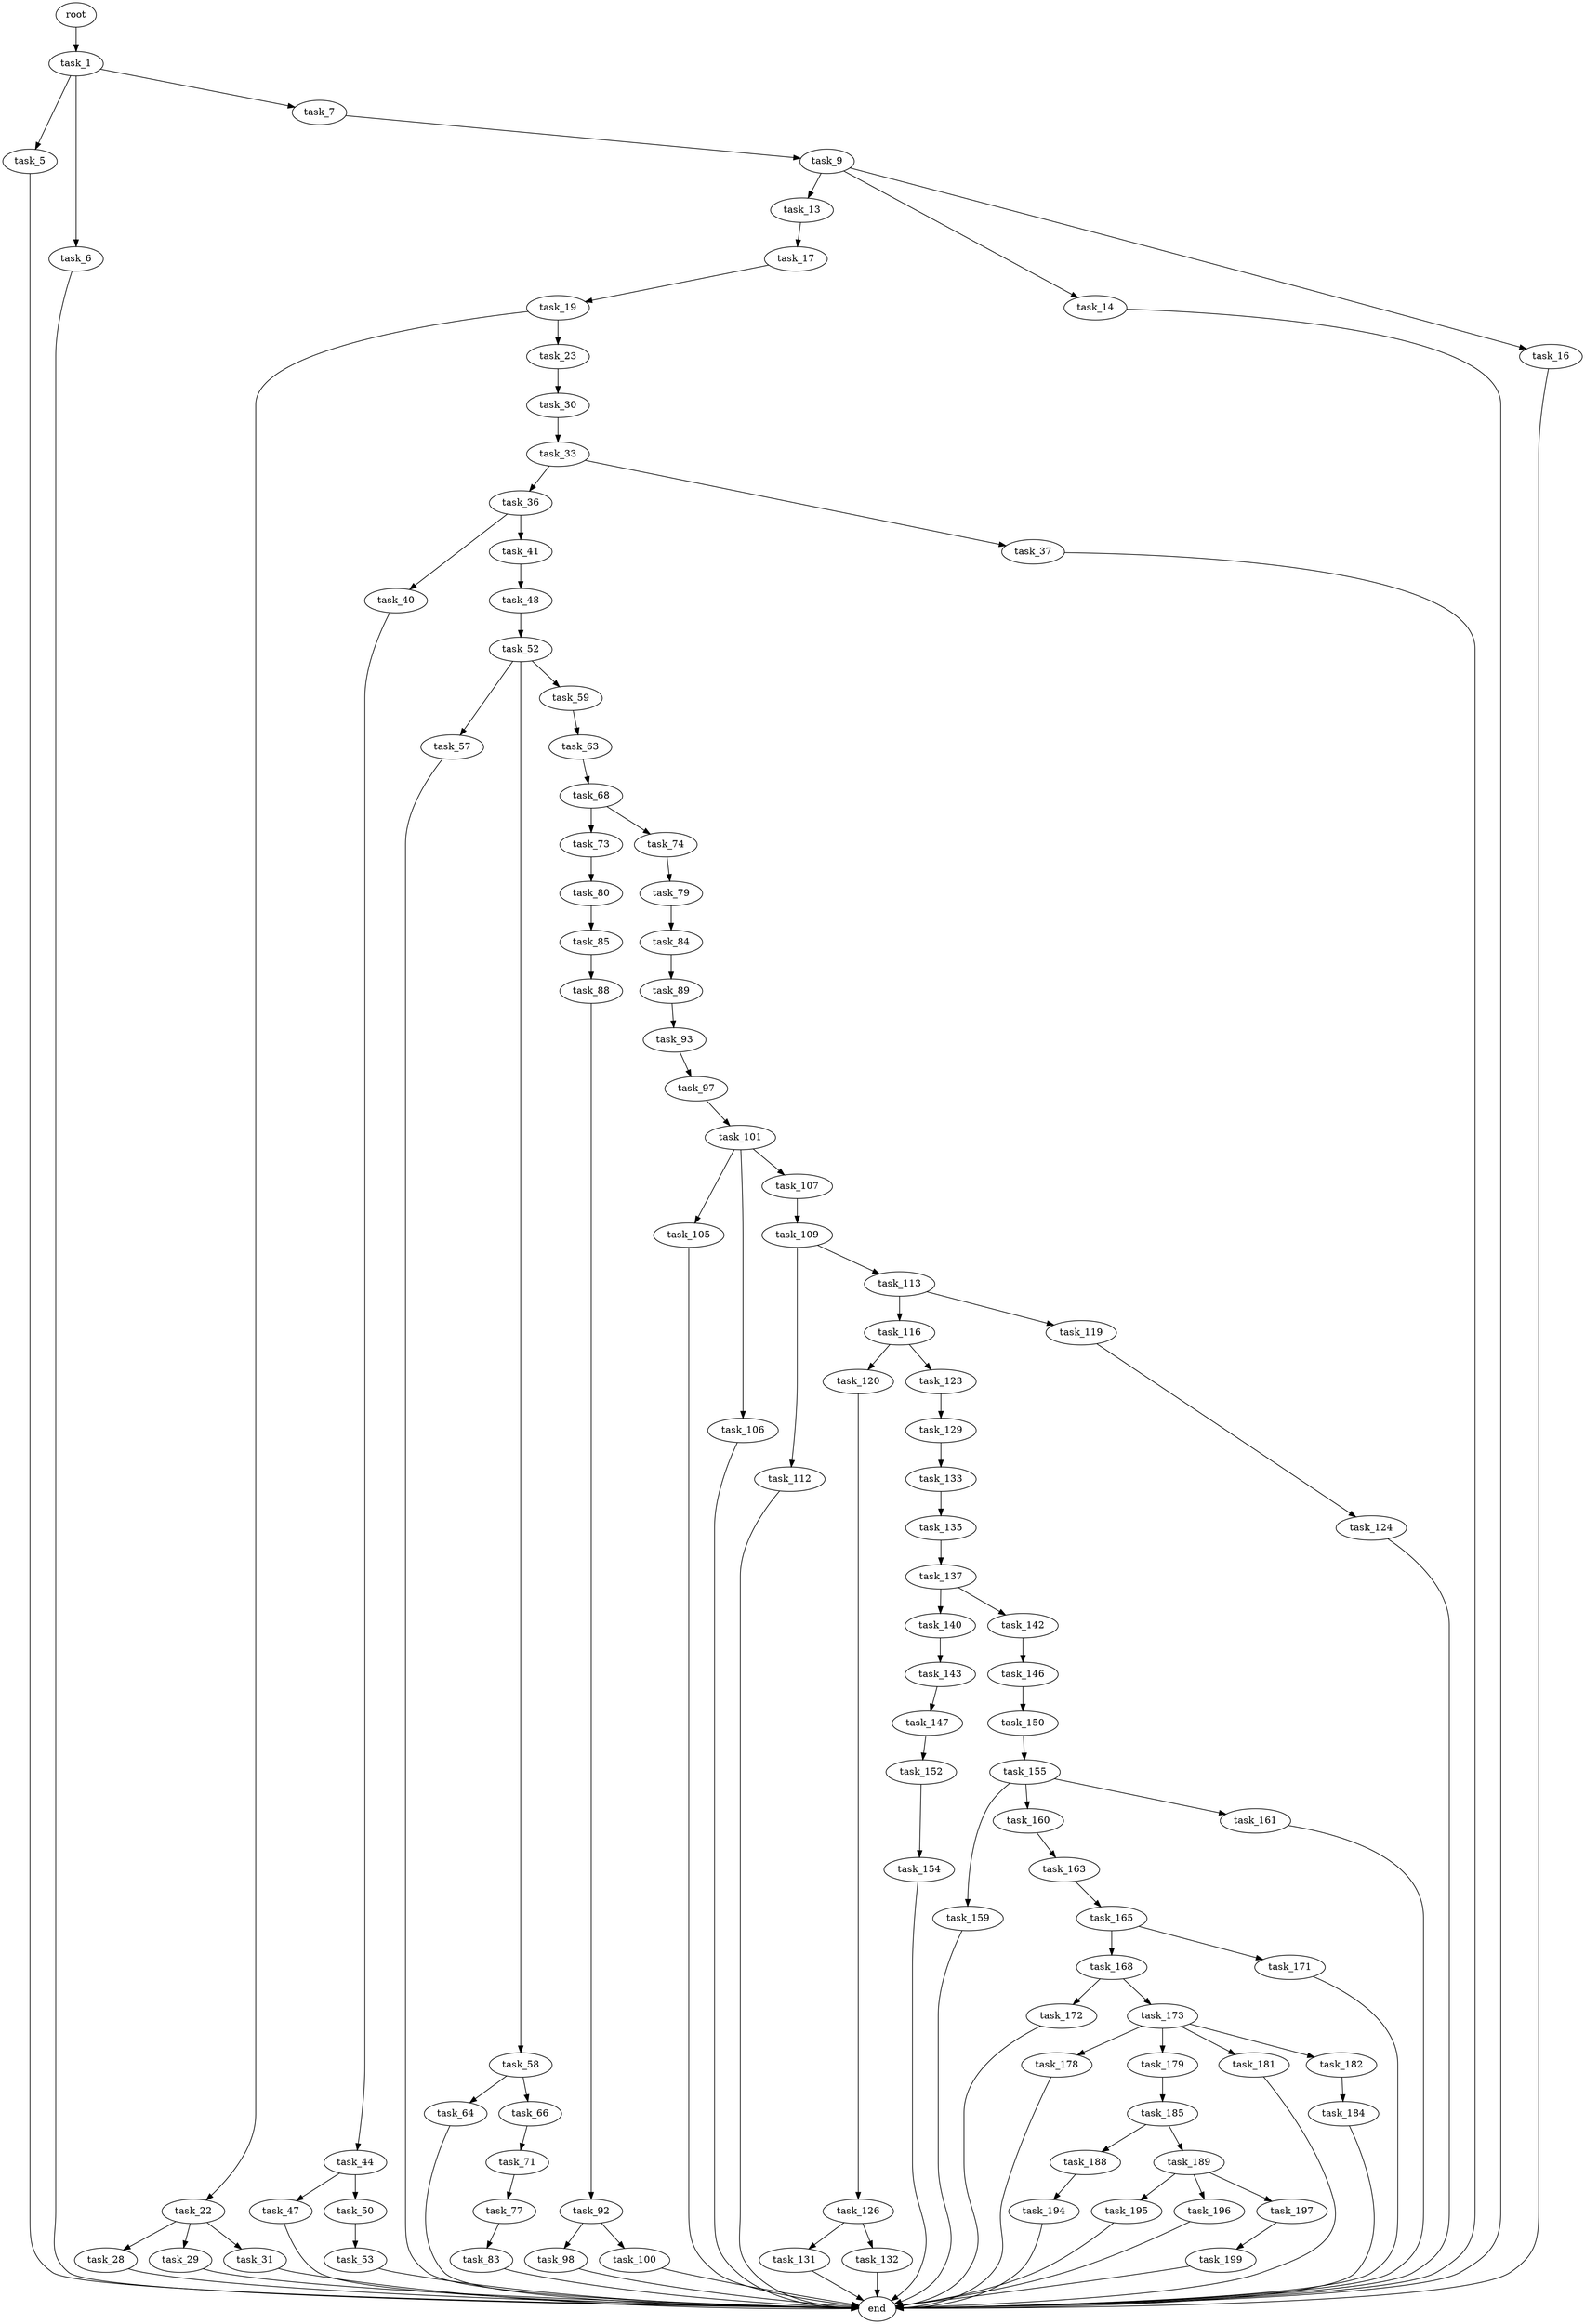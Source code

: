 digraph G {
  root [size="0.000000"];
  task_1 [size="134217728000.000000"];
  task_5 [size="1296852357.000000"];
  task_6 [size="10833919654.000000"];
  task_7 [size="2862957666.000000"];
  end [size="0.000000"];
  task_9 [size="22184168107.000000"];
  task_13 [size="200324529981.000000"];
  task_14 [size="26991770561.000000"];
  task_16 [size="49633487768.000000"];
  task_17 [size="231928233984.000000"];
  task_19 [size="231928233984.000000"];
  task_22 [size="12839633211.000000"];
  task_23 [size="549755813888.000000"];
  task_28 [size="549755813888.000000"];
  task_29 [size="212094143092.000000"];
  task_31 [size="549755813888.000000"];
  task_30 [size="62547302425.000000"];
  task_33 [size="1073741824000.000000"];
  task_36 [size="68719476736.000000"];
  task_37 [size="9594482342.000000"];
  task_40 [size="8589934592.000000"];
  task_41 [size="42899230530.000000"];
  task_44 [size="68719476736.000000"];
  task_48 [size="7832222895.000000"];
  task_47 [size="782757789696.000000"];
  task_50 [size="137842426221.000000"];
  task_52 [size="368293445632.000000"];
  task_53 [size="12571766273.000000"];
  task_57 [size="15685137166.000000"];
  task_58 [size="134217728000.000000"];
  task_59 [size="598215663877.000000"];
  task_64 [size="44163045681.000000"];
  task_66 [size="101390460434.000000"];
  task_63 [size="549755813888.000000"];
  task_68 [size="4738847068.000000"];
  task_71 [size="69872525654.000000"];
  task_73 [size="242746923118.000000"];
  task_74 [size="1450436070.000000"];
  task_77 [size="8511244200.000000"];
  task_80 [size="368293445632.000000"];
  task_79 [size="35739711732.000000"];
  task_83 [size="11491349933.000000"];
  task_84 [size="11806489769.000000"];
  task_85 [size="487884895360.000000"];
  task_89 [size="134217728000.000000"];
  task_88 [size="29127720493.000000"];
  task_92 [size="4141367179.000000"];
  task_93 [size="261718432503.000000"];
  task_98 [size="7130775285.000000"];
  task_100 [size="427287277.000000"];
  task_97 [size="1073741824000.000000"];
  task_101 [size="10647057746.000000"];
  task_105 [size="1073741824000.000000"];
  task_106 [size="7842973233.000000"];
  task_107 [size="28991029248.000000"];
  task_109 [size="17062716756.000000"];
  task_112 [size="36839591236.000000"];
  task_113 [size="176669010700.000000"];
  task_116 [size="30103164018.000000"];
  task_119 [size="15506964902.000000"];
  task_120 [size="366409219280.000000"];
  task_123 [size="368293445632.000000"];
  task_124 [size="549755813888.000000"];
  task_126 [size="1002882077291.000000"];
  task_129 [size="6093277232.000000"];
  task_131 [size="2730444518.000000"];
  task_132 [size="11264617234.000000"];
  task_133 [size="1725768033.000000"];
  task_135 [size="250559756742.000000"];
  task_137 [size="498691675040.000000"];
  task_140 [size="14048202328.000000"];
  task_142 [size="42369729500.000000"];
  task_143 [size="782757789696.000000"];
  task_146 [size="764030988916.000000"];
  task_147 [size="30731896206.000000"];
  task_150 [size="371611412225.000000"];
  task_152 [size="107440391810.000000"];
  task_155 [size="1073741824000.000000"];
  task_154 [size="1166751228280.000000"];
  task_159 [size="782757789696.000000"];
  task_160 [size="9425362958.000000"];
  task_161 [size="134217728000.000000"];
  task_163 [size="8589934592.000000"];
  task_165 [size="549755813888.000000"];
  task_168 [size="231928233984.000000"];
  task_171 [size="33672436034.000000"];
  task_172 [size="2318265048.000000"];
  task_173 [size="25447738258.000000"];
  task_178 [size="231928233984.000000"];
  task_179 [size="204323329500.000000"];
  task_181 [size="11707220382.000000"];
  task_182 [size="554380074787.000000"];
  task_185 [size="782757789696.000000"];
  task_184 [size="7200540688.000000"];
  task_188 [size="8097382135.000000"];
  task_189 [size="13676638975.000000"];
  task_194 [size="1073741824000.000000"];
  task_195 [size="3378852608.000000"];
  task_196 [size="4771972393.000000"];
  task_197 [size="24933024104.000000"];
  task_199 [size="42185103155.000000"];

  root -> task_1 [size="1.000000"];
  task_1 -> task_5 [size="209715200.000000"];
  task_1 -> task_6 [size="209715200.000000"];
  task_1 -> task_7 [size="209715200.000000"];
  task_5 -> end [size="1.000000"];
  task_6 -> end [size="1.000000"];
  task_7 -> task_9 [size="75497472.000000"];
  task_9 -> task_13 [size="411041792.000000"];
  task_9 -> task_14 [size="411041792.000000"];
  task_9 -> task_16 [size="411041792.000000"];
  task_13 -> task_17 [size="301989888.000000"];
  task_14 -> end [size="1.000000"];
  task_16 -> end [size="1.000000"];
  task_17 -> task_19 [size="301989888.000000"];
  task_19 -> task_22 [size="301989888.000000"];
  task_19 -> task_23 [size="301989888.000000"];
  task_22 -> task_28 [size="209715200.000000"];
  task_22 -> task_29 [size="209715200.000000"];
  task_22 -> task_31 [size="209715200.000000"];
  task_23 -> task_30 [size="536870912.000000"];
  task_28 -> end [size="1.000000"];
  task_29 -> end [size="1.000000"];
  task_31 -> end [size="1.000000"];
  task_30 -> task_33 [size="301989888.000000"];
  task_33 -> task_36 [size="838860800.000000"];
  task_33 -> task_37 [size="838860800.000000"];
  task_36 -> task_40 [size="134217728.000000"];
  task_36 -> task_41 [size="134217728.000000"];
  task_37 -> end [size="1.000000"];
  task_40 -> task_44 [size="33554432.000000"];
  task_41 -> task_48 [size="679477248.000000"];
  task_44 -> task_47 [size="134217728.000000"];
  task_44 -> task_50 [size="134217728.000000"];
  task_48 -> task_52 [size="679477248.000000"];
  task_47 -> end [size="1.000000"];
  task_50 -> task_53 [size="411041792.000000"];
  task_52 -> task_57 [size="411041792.000000"];
  task_52 -> task_58 [size="411041792.000000"];
  task_52 -> task_59 [size="411041792.000000"];
  task_53 -> end [size="1.000000"];
  task_57 -> end [size="1.000000"];
  task_58 -> task_64 [size="209715200.000000"];
  task_58 -> task_66 [size="209715200.000000"];
  task_59 -> task_63 [size="411041792.000000"];
  task_64 -> end [size="1.000000"];
  task_66 -> task_71 [size="209715200.000000"];
  task_63 -> task_68 [size="536870912.000000"];
  task_68 -> task_73 [size="536870912.000000"];
  task_68 -> task_74 [size="536870912.000000"];
  task_71 -> task_77 [size="75497472.000000"];
  task_73 -> task_80 [size="209715200.000000"];
  task_74 -> task_79 [size="33554432.000000"];
  task_77 -> task_83 [size="301989888.000000"];
  task_80 -> task_85 [size="411041792.000000"];
  task_79 -> task_84 [size="679477248.000000"];
  task_83 -> end [size="1.000000"];
  task_84 -> task_89 [size="209715200.000000"];
  task_85 -> task_88 [size="838860800.000000"];
  task_89 -> task_93 [size="209715200.000000"];
  task_88 -> task_92 [size="33554432.000000"];
  task_92 -> task_98 [size="411041792.000000"];
  task_92 -> task_100 [size="411041792.000000"];
  task_93 -> task_97 [size="838860800.000000"];
  task_98 -> end [size="1.000000"];
  task_100 -> end [size="1.000000"];
  task_97 -> task_101 [size="838860800.000000"];
  task_101 -> task_105 [size="209715200.000000"];
  task_101 -> task_106 [size="209715200.000000"];
  task_101 -> task_107 [size="209715200.000000"];
  task_105 -> end [size="1.000000"];
  task_106 -> end [size="1.000000"];
  task_107 -> task_109 [size="75497472.000000"];
  task_109 -> task_112 [size="301989888.000000"];
  task_109 -> task_113 [size="301989888.000000"];
  task_112 -> end [size="1.000000"];
  task_113 -> task_116 [size="209715200.000000"];
  task_113 -> task_119 [size="209715200.000000"];
  task_116 -> task_120 [size="536870912.000000"];
  task_116 -> task_123 [size="536870912.000000"];
  task_119 -> task_124 [size="33554432.000000"];
  task_120 -> task_126 [size="536870912.000000"];
  task_123 -> task_129 [size="411041792.000000"];
  task_124 -> end [size="1.000000"];
  task_126 -> task_131 [size="838860800.000000"];
  task_126 -> task_132 [size="838860800.000000"];
  task_129 -> task_133 [size="209715200.000000"];
  task_131 -> end [size="1.000000"];
  task_132 -> end [size="1.000000"];
  task_133 -> task_135 [size="33554432.000000"];
  task_135 -> task_137 [size="301989888.000000"];
  task_137 -> task_140 [size="536870912.000000"];
  task_137 -> task_142 [size="536870912.000000"];
  task_140 -> task_143 [size="301989888.000000"];
  task_142 -> task_146 [size="679477248.000000"];
  task_143 -> task_147 [size="679477248.000000"];
  task_146 -> task_150 [size="536870912.000000"];
  task_147 -> task_152 [size="536870912.000000"];
  task_150 -> task_155 [size="301989888.000000"];
  task_152 -> task_154 [size="75497472.000000"];
  task_155 -> task_159 [size="838860800.000000"];
  task_155 -> task_160 [size="838860800.000000"];
  task_155 -> task_161 [size="838860800.000000"];
  task_154 -> end [size="1.000000"];
  task_159 -> end [size="1.000000"];
  task_160 -> task_163 [size="536870912.000000"];
  task_161 -> end [size="1.000000"];
  task_163 -> task_165 [size="33554432.000000"];
  task_165 -> task_168 [size="536870912.000000"];
  task_165 -> task_171 [size="536870912.000000"];
  task_168 -> task_172 [size="301989888.000000"];
  task_168 -> task_173 [size="301989888.000000"];
  task_171 -> end [size="1.000000"];
  task_172 -> end [size="1.000000"];
  task_173 -> task_178 [size="411041792.000000"];
  task_173 -> task_179 [size="411041792.000000"];
  task_173 -> task_181 [size="411041792.000000"];
  task_173 -> task_182 [size="411041792.000000"];
  task_178 -> end [size="1.000000"];
  task_179 -> task_185 [size="134217728.000000"];
  task_181 -> end [size="1.000000"];
  task_182 -> task_184 [size="679477248.000000"];
  task_185 -> task_188 [size="679477248.000000"];
  task_185 -> task_189 [size="679477248.000000"];
  task_184 -> end [size="1.000000"];
  task_188 -> task_194 [size="301989888.000000"];
  task_189 -> task_195 [size="301989888.000000"];
  task_189 -> task_196 [size="301989888.000000"];
  task_189 -> task_197 [size="301989888.000000"];
  task_194 -> end [size="1.000000"];
  task_195 -> end [size="1.000000"];
  task_196 -> end [size="1.000000"];
  task_197 -> task_199 [size="75497472.000000"];
  task_199 -> end [size="1.000000"];
}
